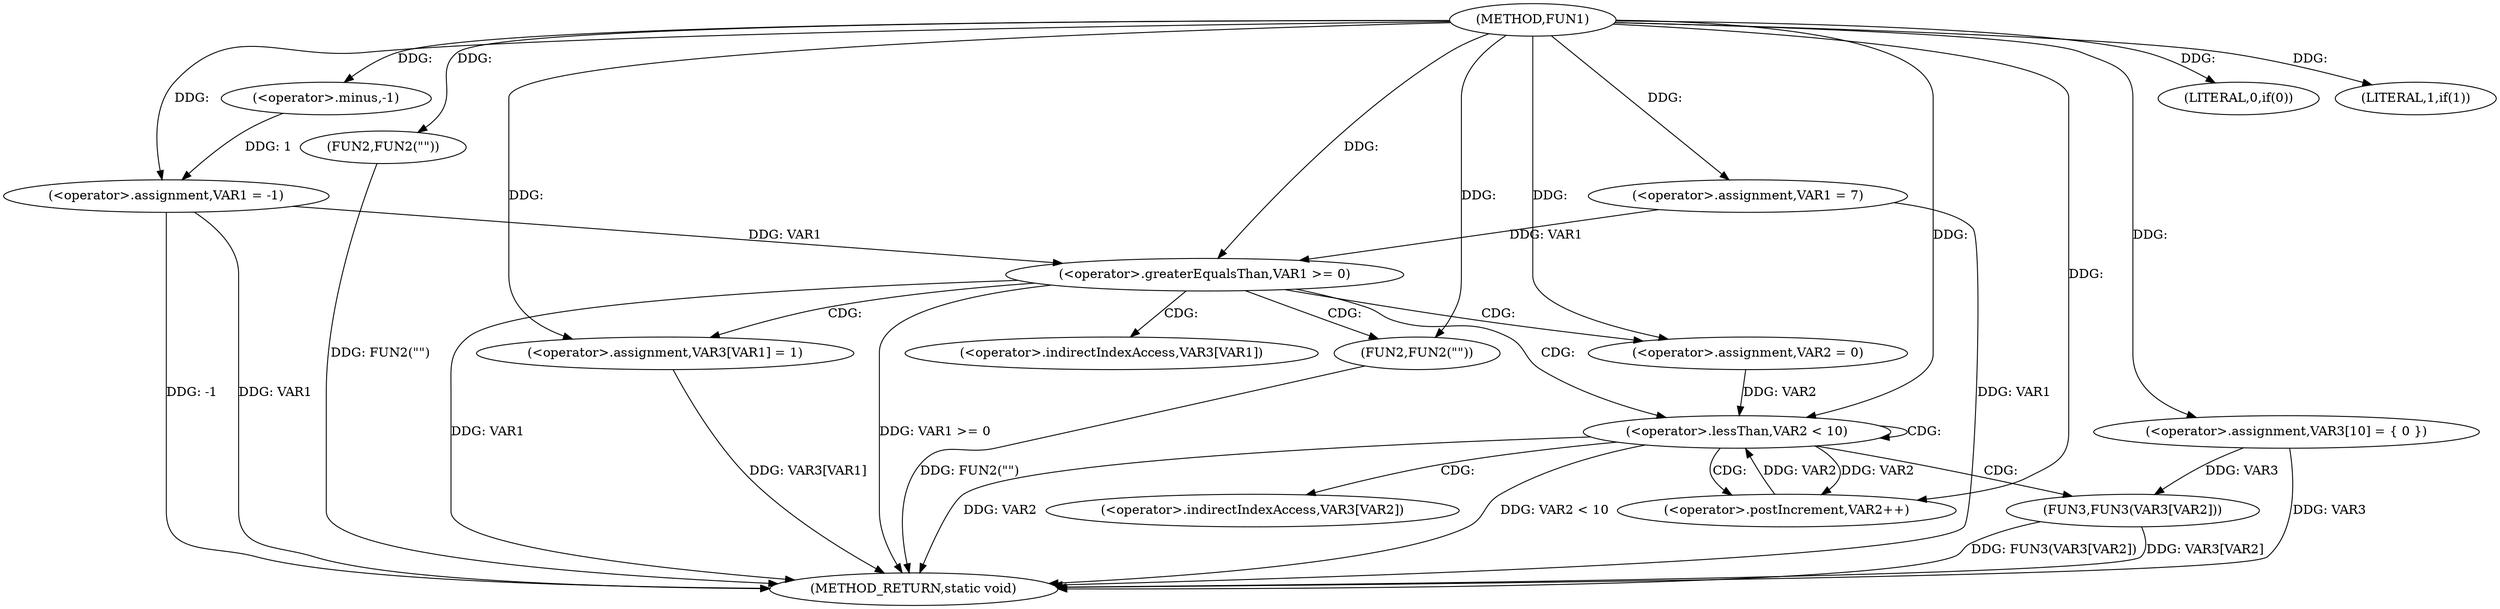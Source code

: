 digraph FUN1 {  
"1000100" [label = "(METHOD,FUN1)" ]
"1000153" [label = "(METHOD_RETURN,static void)" ]
"1000103" [label = "(<operator>.assignment,VAR1 = -1)" ]
"1000105" [label = "(<operator>.minus,-1)" ]
"1000108" [label = "(LITERAL,0,if(0))" ]
"1000110" [label = "(FUN2,FUN2(\"\"))" ]
"1000114" [label = "(<operator>.assignment,VAR1 = 7)" ]
"1000118" [label = "(LITERAL,1,if(1))" ]
"1000123" [label = "(<operator>.assignment,VAR3[10] = { 0 })" ]
"1000126" [label = "(<operator>.greaterEqualsThan,VAR1 >= 0)" ]
"1000130" [label = "(<operator>.assignment,VAR3[VAR1] = 1)" ]
"1000136" [label = "(<operator>.assignment,VAR2 = 0)" ]
"1000139" [label = "(<operator>.lessThan,VAR2 < 10)" ]
"1000142" [label = "(<operator>.postIncrement,VAR2++)" ]
"1000145" [label = "(FUN3,FUN3(VAR3[VAR2]))" ]
"1000151" [label = "(FUN2,FUN2(\"\"))" ]
"1000131" [label = "(<operator>.indirectIndexAccess,VAR3[VAR1])" ]
"1000146" [label = "(<operator>.indirectIndexAccess,VAR3[VAR2])" ]
  "1000151" -> "1000153"  [ label = "DDG: FUN2(\"\")"] 
  "1000103" -> "1000153"  [ label = "DDG: VAR1"] 
  "1000103" -> "1000153"  [ label = "DDG: -1"] 
  "1000139" -> "1000153"  [ label = "DDG: VAR2"] 
  "1000114" -> "1000153"  [ label = "DDG: VAR1"] 
  "1000126" -> "1000153"  [ label = "DDG: VAR1"] 
  "1000110" -> "1000153"  [ label = "DDG: FUN2(\"\")"] 
  "1000145" -> "1000153"  [ label = "DDG: VAR3[VAR2]"] 
  "1000126" -> "1000153"  [ label = "DDG: VAR1 >= 0"] 
  "1000139" -> "1000153"  [ label = "DDG: VAR2 < 10"] 
  "1000145" -> "1000153"  [ label = "DDG: FUN3(VAR3[VAR2])"] 
  "1000130" -> "1000153"  [ label = "DDG: VAR3[VAR1]"] 
  "1000123" -> "1000153"  [ label = "DDG: VAR3"] 
  "1000105" -> "1000103"  [ label = "DDG: 1"] 
  "1000100" -> "1000103"  [ label = "DDG: "] 
  "1000100" -> "1000105"  [ label = "DDG: "] 
  "1000100" -> "1000108"  [ label = "DDG: "] 
  "1000100" -> "1000110"  [ label = "DDG: "] 
  "1000100" -> "1000114"  [ label = "DDG: "] 
  "1000100" -> "1000118"  [ label = "DDG: "] 
  "1000100" -> "1000123"  [ label = "DDG: "] 
  "1000103" -> "1000126"  [ label = "DDG: VAR1"] 
  "1000114" -> "1000126"  [ label = "DDG: VAR1"] 
  "1000100" -> "1000126"  [ label = "DDG: "] 
  "1000100" -> "1000130"  [ label = "DDG: "] 
  "1000100" -> "1000136"  [ label = "DDG: "] 
  "1000142" -> "1000139"  [ label = "DDG: VAR2"] 
  "1000136" -> "1000139"  [ label = "DDG: VAR2"] 
  "1000100" -> "1000139"  [ label = "DDG: "] 
  "1000139" -> "1000142"  [ label = "DDG: VAR2"] 
  "1000100" -> "1000142"  [ label = "DDG: "] 
  "1000123" -> "1000145"  [ label = "DDG: VAR3"] 
  "1000100" -> "1000151"  [ label = "DDG: "] 
  "1000126" -> "1000131"  [ label = "CDG: "] 
  "1000126" -> "1000151"  [ label = "CDG: "] 
  "1000126" -> "1000130"  [ label = "CDG: "] 
  "1000126" -> "1000139"  [ label = "CDG: "] 
  "1000126" -> "1000136"  [ label = "CDG: "] 
  "1000139" -> "1000142"  [ label = "CDG: "] 
  "1000139" -> "1000145"  [ label = "CDG: "] 
  "1000139" -> "1000139"  [ label = "CDG: "] 
  "1000139" -> "1000146"  [ label = "CDG: "] 
}
